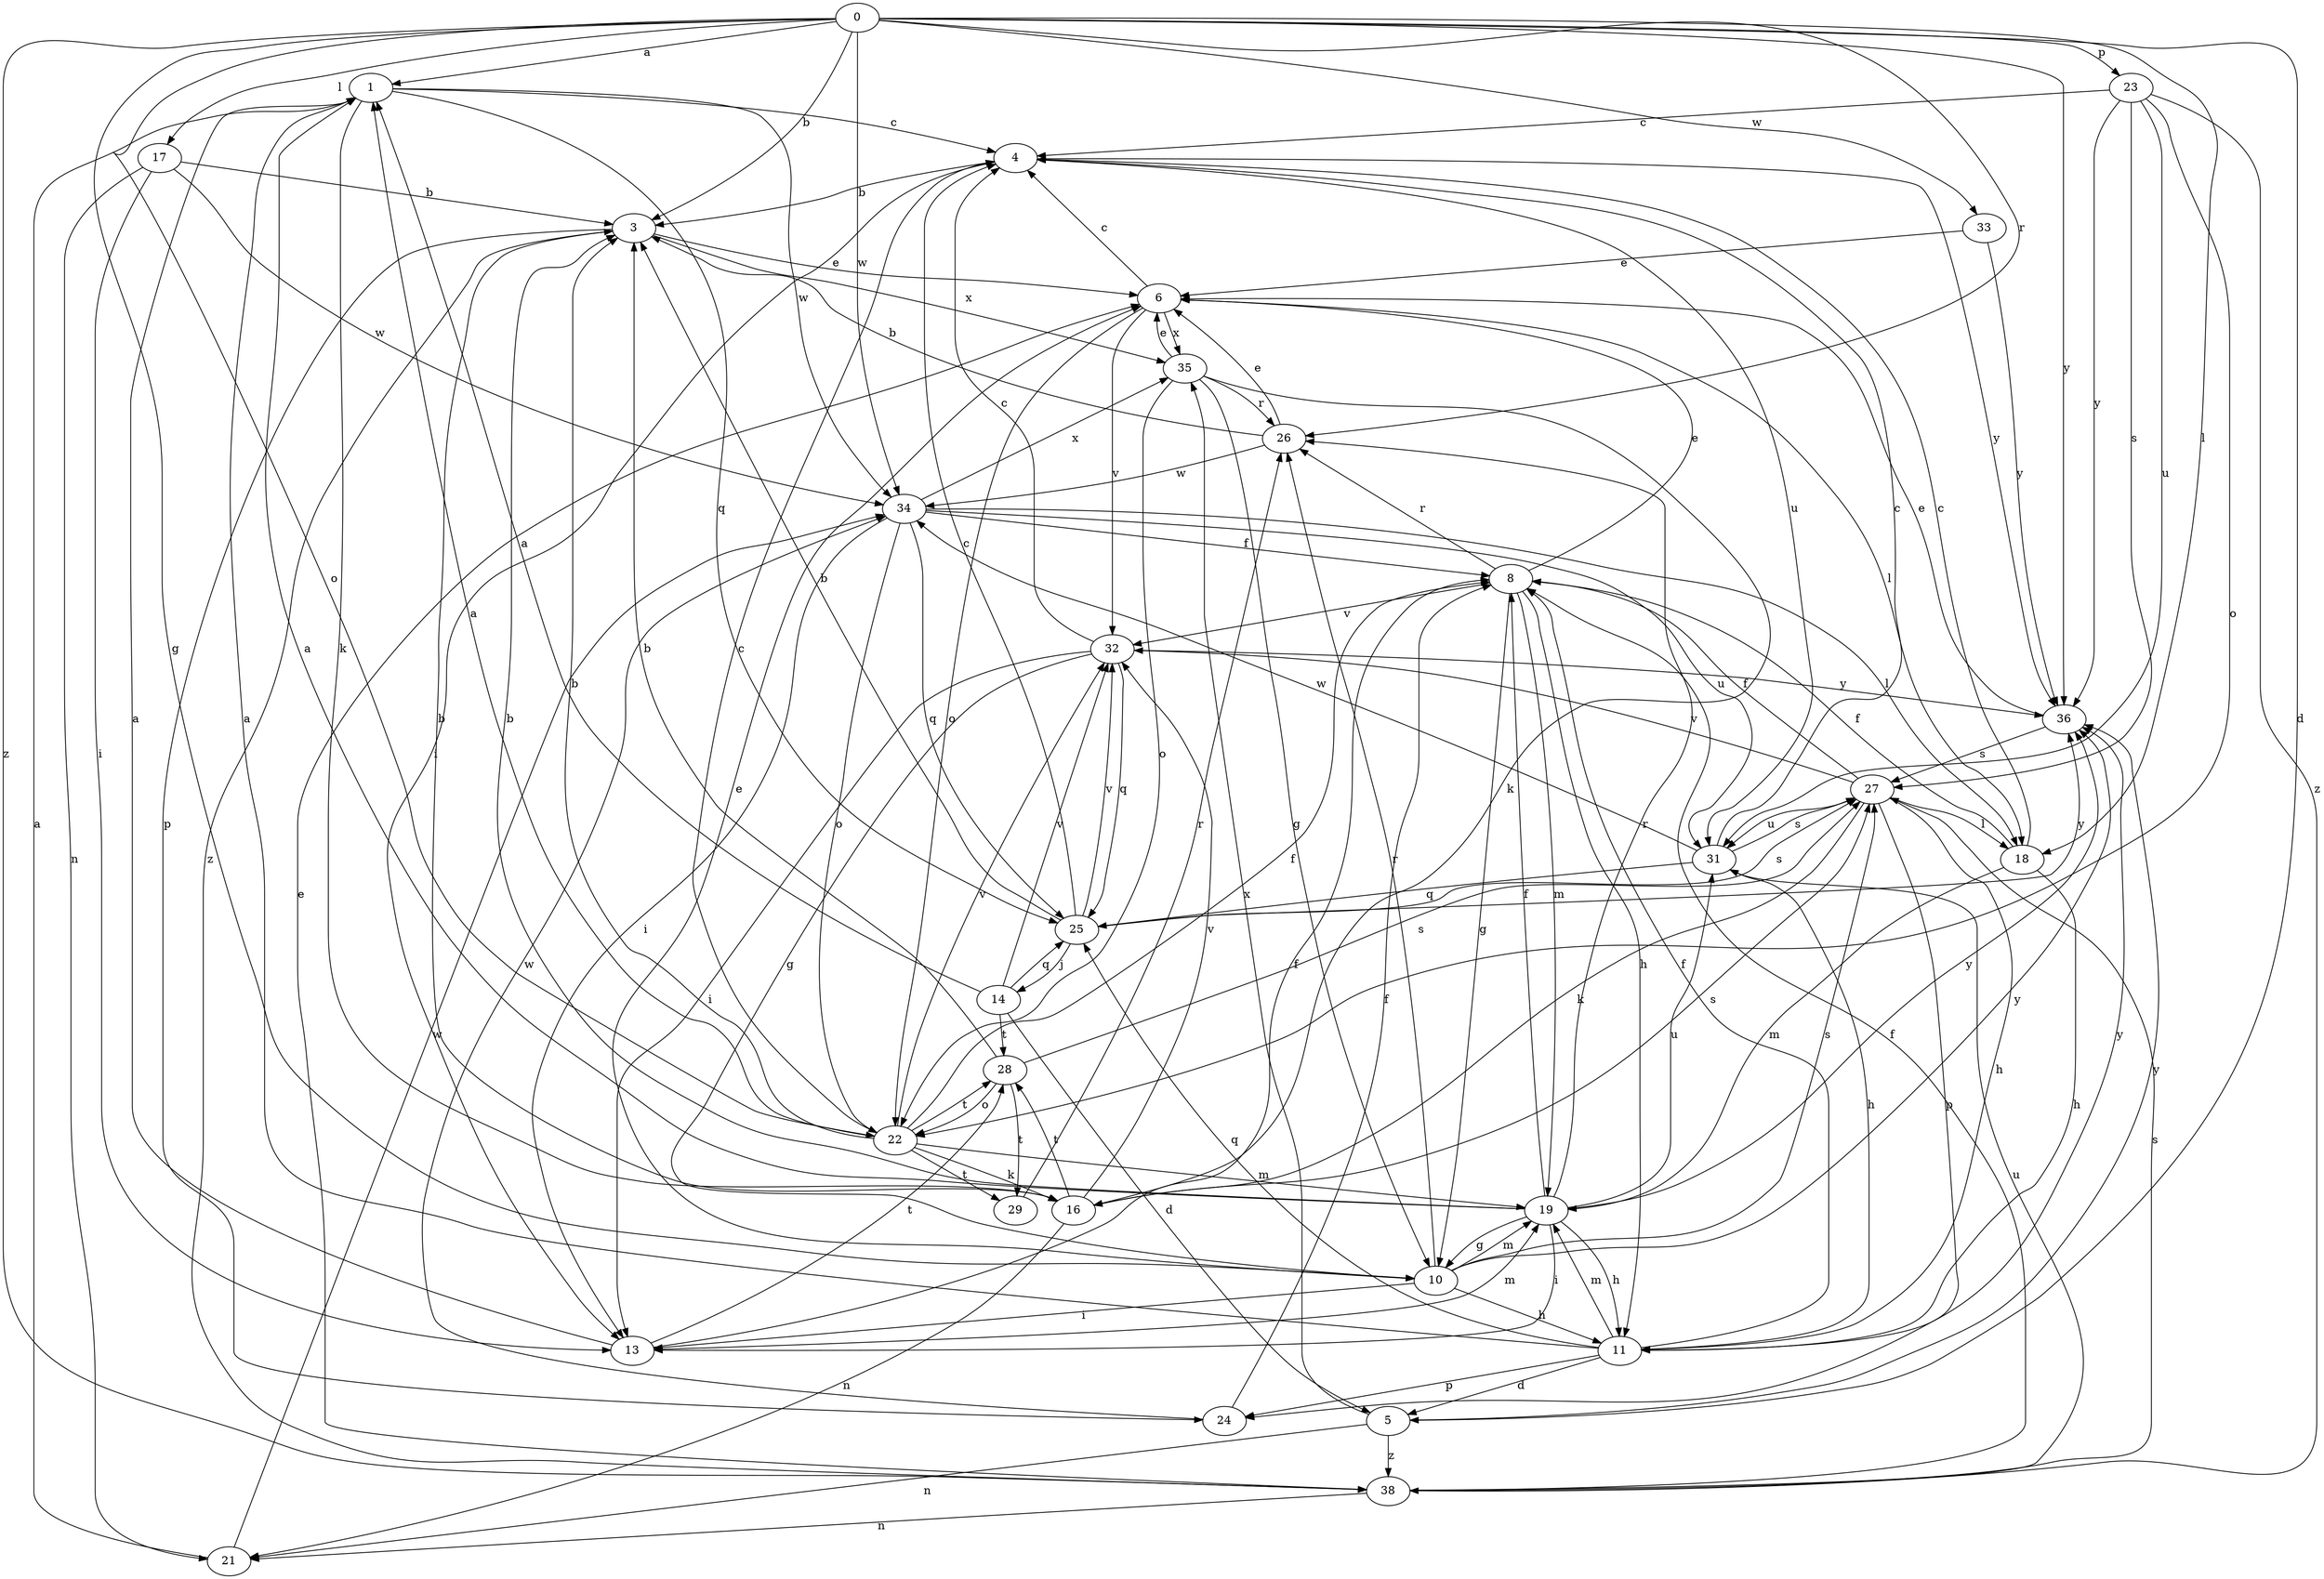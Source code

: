 strict digraph  {
0;
1;
3;
4;
5;
6;
8;
10;
11;
13;
14;
16;
17;
18;
19;
21;
22;
23;
24;
25;
26;
27;
28;
29;
31;
32;
33;
34;
35;
36;
38;
0 -> 1  [label=a];
0 -> 3  [label=b];
0 -> 5  [label=d];
0 -> 10  [label=g];
0 -> 17  [label=l];
0 -> 18  [label=l];
0 -> 22  [label=o];
0 -> 23  [label=p];
0 -> 26  [label=r];
0 -> 33  [label=w];
0 -> 34  [label=w];
0 -> 36  [label=y];
0 -> 38  [label=z];
1 -> 4  [label=c];
1 -> 16  [label=k];
1 -> 25  [label=q];
1 -> 34  [label=w];
3 -> 6  [label=e];
3 -> 24  [label=p];
3 -> 35  [label=x];
3 -> 38  [label=z];
4 -> 3  [label=b];
4 -> 13  [label=i];
4 -> 31  [label=u];
4 -> 36  [label=y];
5 -> 21  [label=n];
5 -> 35  [label=x];
5 -> 36  [label=y];
5 -> 38  [label=z];
6 -> 4  [label=c];
6 -> 18  [label=l];
6 -> 22  [label=o];
6 -> 32  [label=v];
6 -> 35  [label=x];
8 -> 6  [label=e];
8 -> 10  [label=g];
8 -> 11  [label=h];
8 -> 19  [label=m];
8 -> 26  [label=r];
8 -> 32  [label=v];
10 -> 6  [label=e];
10 -> 11  [label=h];
10 -> 13  [label=i];
10 -> 19  [label=m];
10 -> 26  [label=r];
10 -> 27  [label=s];
10 -> 36  [label=y];
11 -> 1  [label=a];
11 -> 5  [label=d];
11 -> 8  [label=f];
11 -> 19  [label=m];
11 -> 24  [label=p];
11 -> 25  [label=q];
11 -> 36  [label=y];
13 -> 1  [label=a];
13 -> 8  [label=f];
13 -> 19  [label=m];
13 -> 28  [label=t];
14 -> 1  [label=a];
14 -> 5  [label=d];
14 -> 25  [label=q];
14 -> 28  [label=t];
14 -> 32  [label=v];
16 -> 3  [label=b];
16 -> 21  [label=n];
16 -> 27  [label=s];
16 -> 28  [label=t];
16 -> 32  [label=v];
17 -> 3  [label=b];
17 -> 13  [label=i];
17 -> 21  [label=n];
17 -> 34  [label=w];
18 -> 4  [label=c];
18 -> 8  [label=f];
18 -> 11  [label=h];
18 -> 19  [label=m];
19 -> 1  [label=a];
19 -> 3  [label=b];
19 -> 8  [label=f];
19 -> 10  [label=g];
19 -> 11  [label=h];
19 -> 13  [label=i];
19 -> 26  [label=r];
19 -> 31  [label=u];
19 -> 36  [label=y];
21 -> 1  [label=a];
21 -> 34  [label=w];
22 -> 1  [label=a];
22 -> 3  [label=b];
22 -> 4  [label=c];
22 -> 8  [label=f];
22 -> 16  [label=k];
22 -> 19  [label=m];
22 -> 28  [label=t];
22 -> 29  [label=t];
22 -> 32  [label=v];
23 -> 4  [label=c];
23 -> 22  [label=o];
23 -> 27  [label=s];
23 -> 31  [label=u];
23 -> 36  [label=y];
23 -> 38  [label=z];
24 -> 8  [label=f];
24 -> 34  [label=w];
25 -> 3  [label=b];
25 -> 4  [label=c];
25 -> 14  [label=j];
25 -> 27  [label=s];
25 -> 32  [label=v];
25 -> 36  [label=y];
26 -> 3  [label=b];
26 -> 6  [label=e];
26 -> 34  [label=w];
27 -> 8  [label=f];
27 -> 11  [label=h];
27 -> 16  [label=k];
27 -> 18  [label=l];
27 -> 24  [label=p];
27 -> 31  [label=u];
27 -> 32  [label=v];
28 -> 3  [label=b];
28 -> 22  [label=o];
28 -> 27  [label=s];
28 -> 29  [label=t];
29 -> 26  [label=r];
31 -> 4  [label=c];
31 -> 11  [label=h];
31 -> 25  [label=q];
31 -> 27  [label=s];
31 -> 34  [label=w];
32 -> 4  [label=c];
32 -> 10  [label=g];
32 -> 13  [label=i];
32 -> 25  [label=q];
32 -> 36  [label=y];
33 -> 6  [label=e];
33 -> 36  [label=y];
34 -> 8  [label=f];
34 -> 13  [label=i];
34 -> 18  [label=l];
34 -> 22  [label=o];
34 -> 25  [label=q];
34 -> 31  [label=u];
34 -> 35  [label=x];
35 -> 6  [label=e];
35 -> 10  [label=g];
35 -> 16  [label=k];
35 -> 22  [label=o];
35 -> 26  [label=r];
36 -> 6  [label=e];
36 -> 27  [label=s];
38 -> 6  [label=e];
38 -> 8  [label=f];
38 -> 21  [label=n];
38 -> 27  [label=s];
38 -> 31  [label=u];
}
